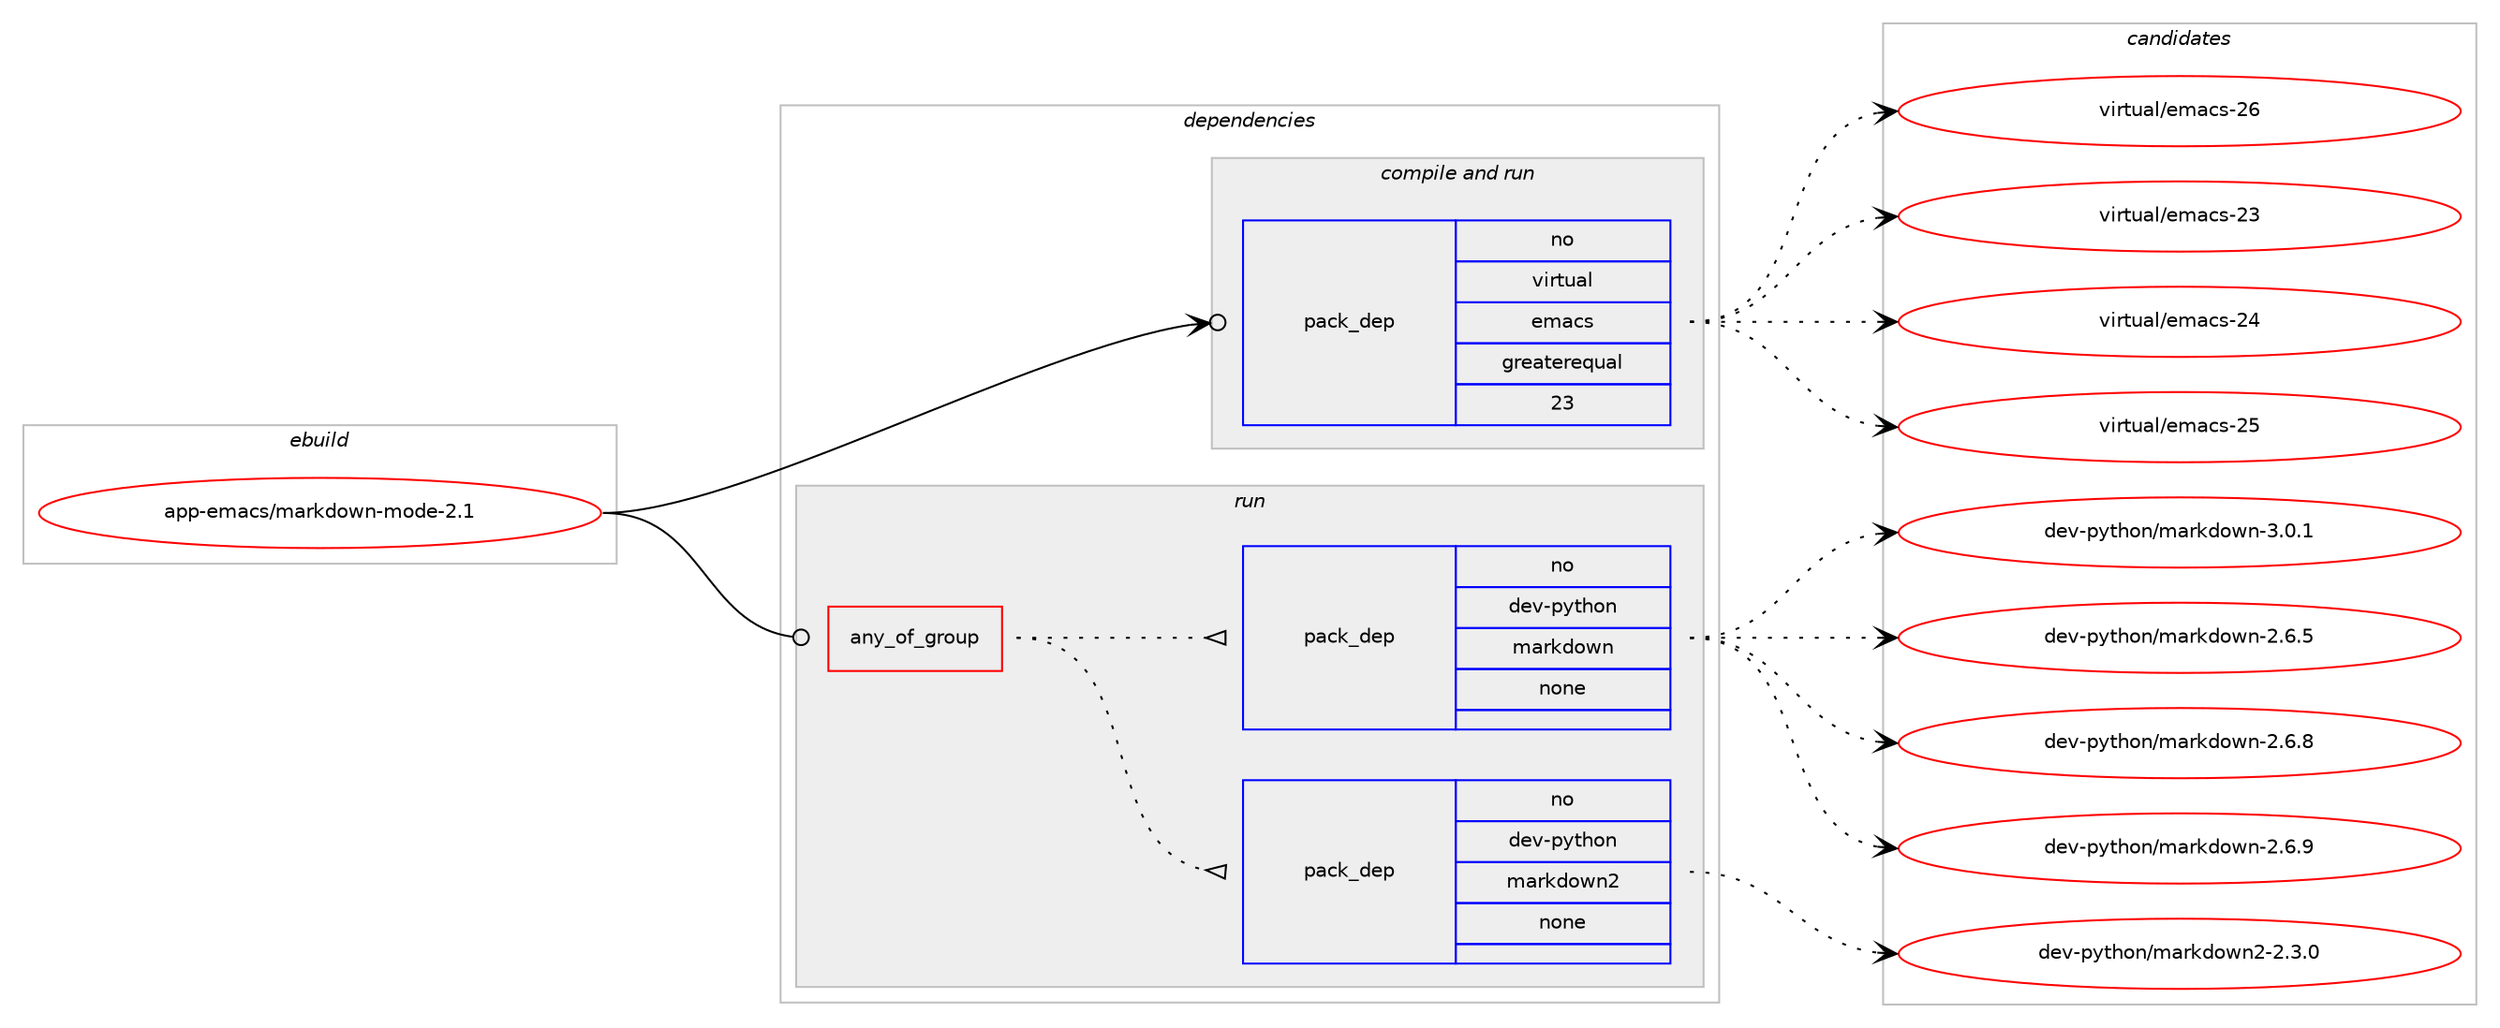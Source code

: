 digraph prolog {

# *************
# Graph options
# *************

newrank=true;
concentrate=true;
compound=true;
graph [rankdir=LR,fontname=Helvetica,fontsize=10,ranksep=1.5];#, ranksep=2.5, nodesep=0.2];
edge  [arrowhead=vee];
node  [fontname=Helvetica,fontsize=10];

# **********
# The ebuild
# **********

subgraph cluster_leftcol {
color=gray;
rank=same;
label=<<i>ebuild</i>>;
id [label="app-emacs/markdown-mode-2.1", color=red, width=4, href="../app-emacs/markdown-mode-2.1.svg"];
}

# ****************
# The dependencies
# ****************

subgraph cluster_midcol {
color=gray;
label=<<i>dependencies</i>>;
subgraph cluster_compile {
fillcolor="#eeeeee";
style=filled;
label=<<i>compile</i>>;
}
subgraph cluster_compileandrun {
fillcolor="#eeeeee";
style=filled;
label=<<i>compile and run</i>>;
subgraph pack1699 {
dependency2073 [label=<<TABLE BORDER="0" CELLBORDER="1" CELLSPACING="0" CELLPADDING="4" WIDTH="220"><TR><TD ROWSPAN="6" CELLPADDING="30">pack_dep</TD></TR><TR><TD WIDTH="110">no</TD></TR><TR><TD>virtual</TD></TR><TR><TD>emacs</TD></TR><TR><TD>greaterequal</TD></TR><TR><TD>23</TD></TR></TABLE>>, shape=none, color=blue];
}
id:e -> dependency2073:w [weight=20,style="solid",arrowhead="odotvee"];
}
subgraph cluster_run {
fillcolor="#eeeeee";
style=filled;
label=<<i>run</i>>;
subgraph any75 {
dependency2074 [label=<<TABLE BORDER="0" CELLBORDER="1" CELLSPACING="0" CELLPADDING="4"><TR><TD CELLPADDING="10">any_of_group</TD></TR></TABLE>>, shape=none, color=red];subgraph pack1700 {
dependency2075 [label=<<TABLE BORDER="0" CELLBORDER="1" CELLSPACING="0" CELLPADDING="4" WIDTH="220"><TR><TD ROWSPAN="6" CELLPADDING="30">pack_dep</TD></TR><TR><TD WIDTH="110">no</TD></TR><TR><TD>dev-python</TD></TR><TR><TD>markdown2</TD></TR><TR><TD>none</TD></TR><TR><TD></TD></TR></TABLE>>, shape=none, color=blue];
}
dependency2074:e -> dependency2075:w [weight=20,style="dotted",arrowhead="oinv"];
subgraph pack1701 {
dependency2076 [label=<<TABLE BORDER="0" CELLBORDER="1" CELLSPACING="0" CELLPADDING="4" WIDTH="220"><TR><TD ROWSPAN="6" CELLPADDING="30">pack_dep</TD></TR><TR><TD WIDTH="110">no</TD></TR><TR><TD>dev-python</TD></TR><TR><TD>markdown</TD></TR><TR><TD>none</TD></TR><TR><TD></TD></TR></TABLE>>, shape=none, color=blue];
}
dependency2074:e -> dependency2076:w [weight=20,style="dotted",arrowhead="oinv"];
}
id:e -> dependency2074:w [weight=20,style="solid",arrowhead="odot"];
}
}

# **************
# The candidates
# **************

subgraph cluster_choices {
rank=same;
color=gray;
label=<<i>candidates</i>>;

subgraph choice1699 {
color=black;
nodesep=1;
choice11810511411611797108471011099799115455051 [label="virtual/emacs-23", color=red, width=4,href="../virtual/emacs-23.svg"];
choice11810511411611797108471011099799115455052 [label="virtual/emacs-24", color=red, width=4,href="../virtual/emacs-24.svg"];
choice11810511411611797108471011099799115455053 [label="virtual/emacs-25", color=red, width=4,href="../virtual/emacs-25.svg"];
choice11810511411611797108471011099799115455054 [label="virtual/emacs-26", color=red, width=4,href="../virtual/emacs-26.svg"];
dependency2073:e -> choice11810511411611797108471011099799115455051:w [style=dotted,weight="100"];
dependency2073:e -> choice11810511411611797108471011099799115455052:w [style=dotted,weight="100"];
dependency2073:e -> choice11810511411611797108471011099799115455053:w [style=dotted,weight="100"];
dependency2073:e -> choice11810511411611797108471011099799115455054:w [style=dotted,weight="100"];
}
subgraph choice1700 {
color=black;
nodesep=1;
choice10010111845112121116104111110471099711410710011111911050455046514648 [label="dev-python/markdown2-2.3.0", color=red, width=4,href="../dev-python/markdown2-2.3.0.svg"];
dependency2075:e -> choice10010111845112121116104111110471099711410710011111911050455046514648:w [style=dotted,weight="100"];
}
subgraph choice1701 {
color=black;
nodesep=1;
choice100101118451121211161041111104710997114107100111119110455046544653 [label="dev-python/markdown-2.6.5", color=red, width=4,href="../dev-python/markdown-2.6.5.svg"];
choice100101118451121211161041111104710997114107100111119110455046544656 [label="dev-python/markdown-2.6.8", color=red, width=4,href="../dev-python/markdown-2.6.8.svg"];
choice100101118451121211161041111104710997114107100111119110455046544657 [label="dev-python/markdown-2.6.9", color=red, width=4,href="../dev-python/markdown-2.6.9.svg"];
choice100101118451121211161041111104710997114107100111119110455146484649 [label="dev-python/markdown-3.0.1", color=red, width=4,href="../dev-python/markdown-3.0.1.svg"];
dependency2076:e -> choice100101118451121211161041111104710997114107100111119110455046544653:w [style=dotted,weight="100"];
dependency2076:e -> choice100101118451121211161041111104710997114107100111119110455046544656:w [style=dotted,weight="100"];
dependency2076:e -> choice100101118451121211161041111104710997114107100111119110455046544657:w [style=dotted,weight="100"];
dependency2076:e -> choice100101118451121211161041111104710997114107100111119110455146484649:w [style=dotted,weight="100"];
}
}

}
